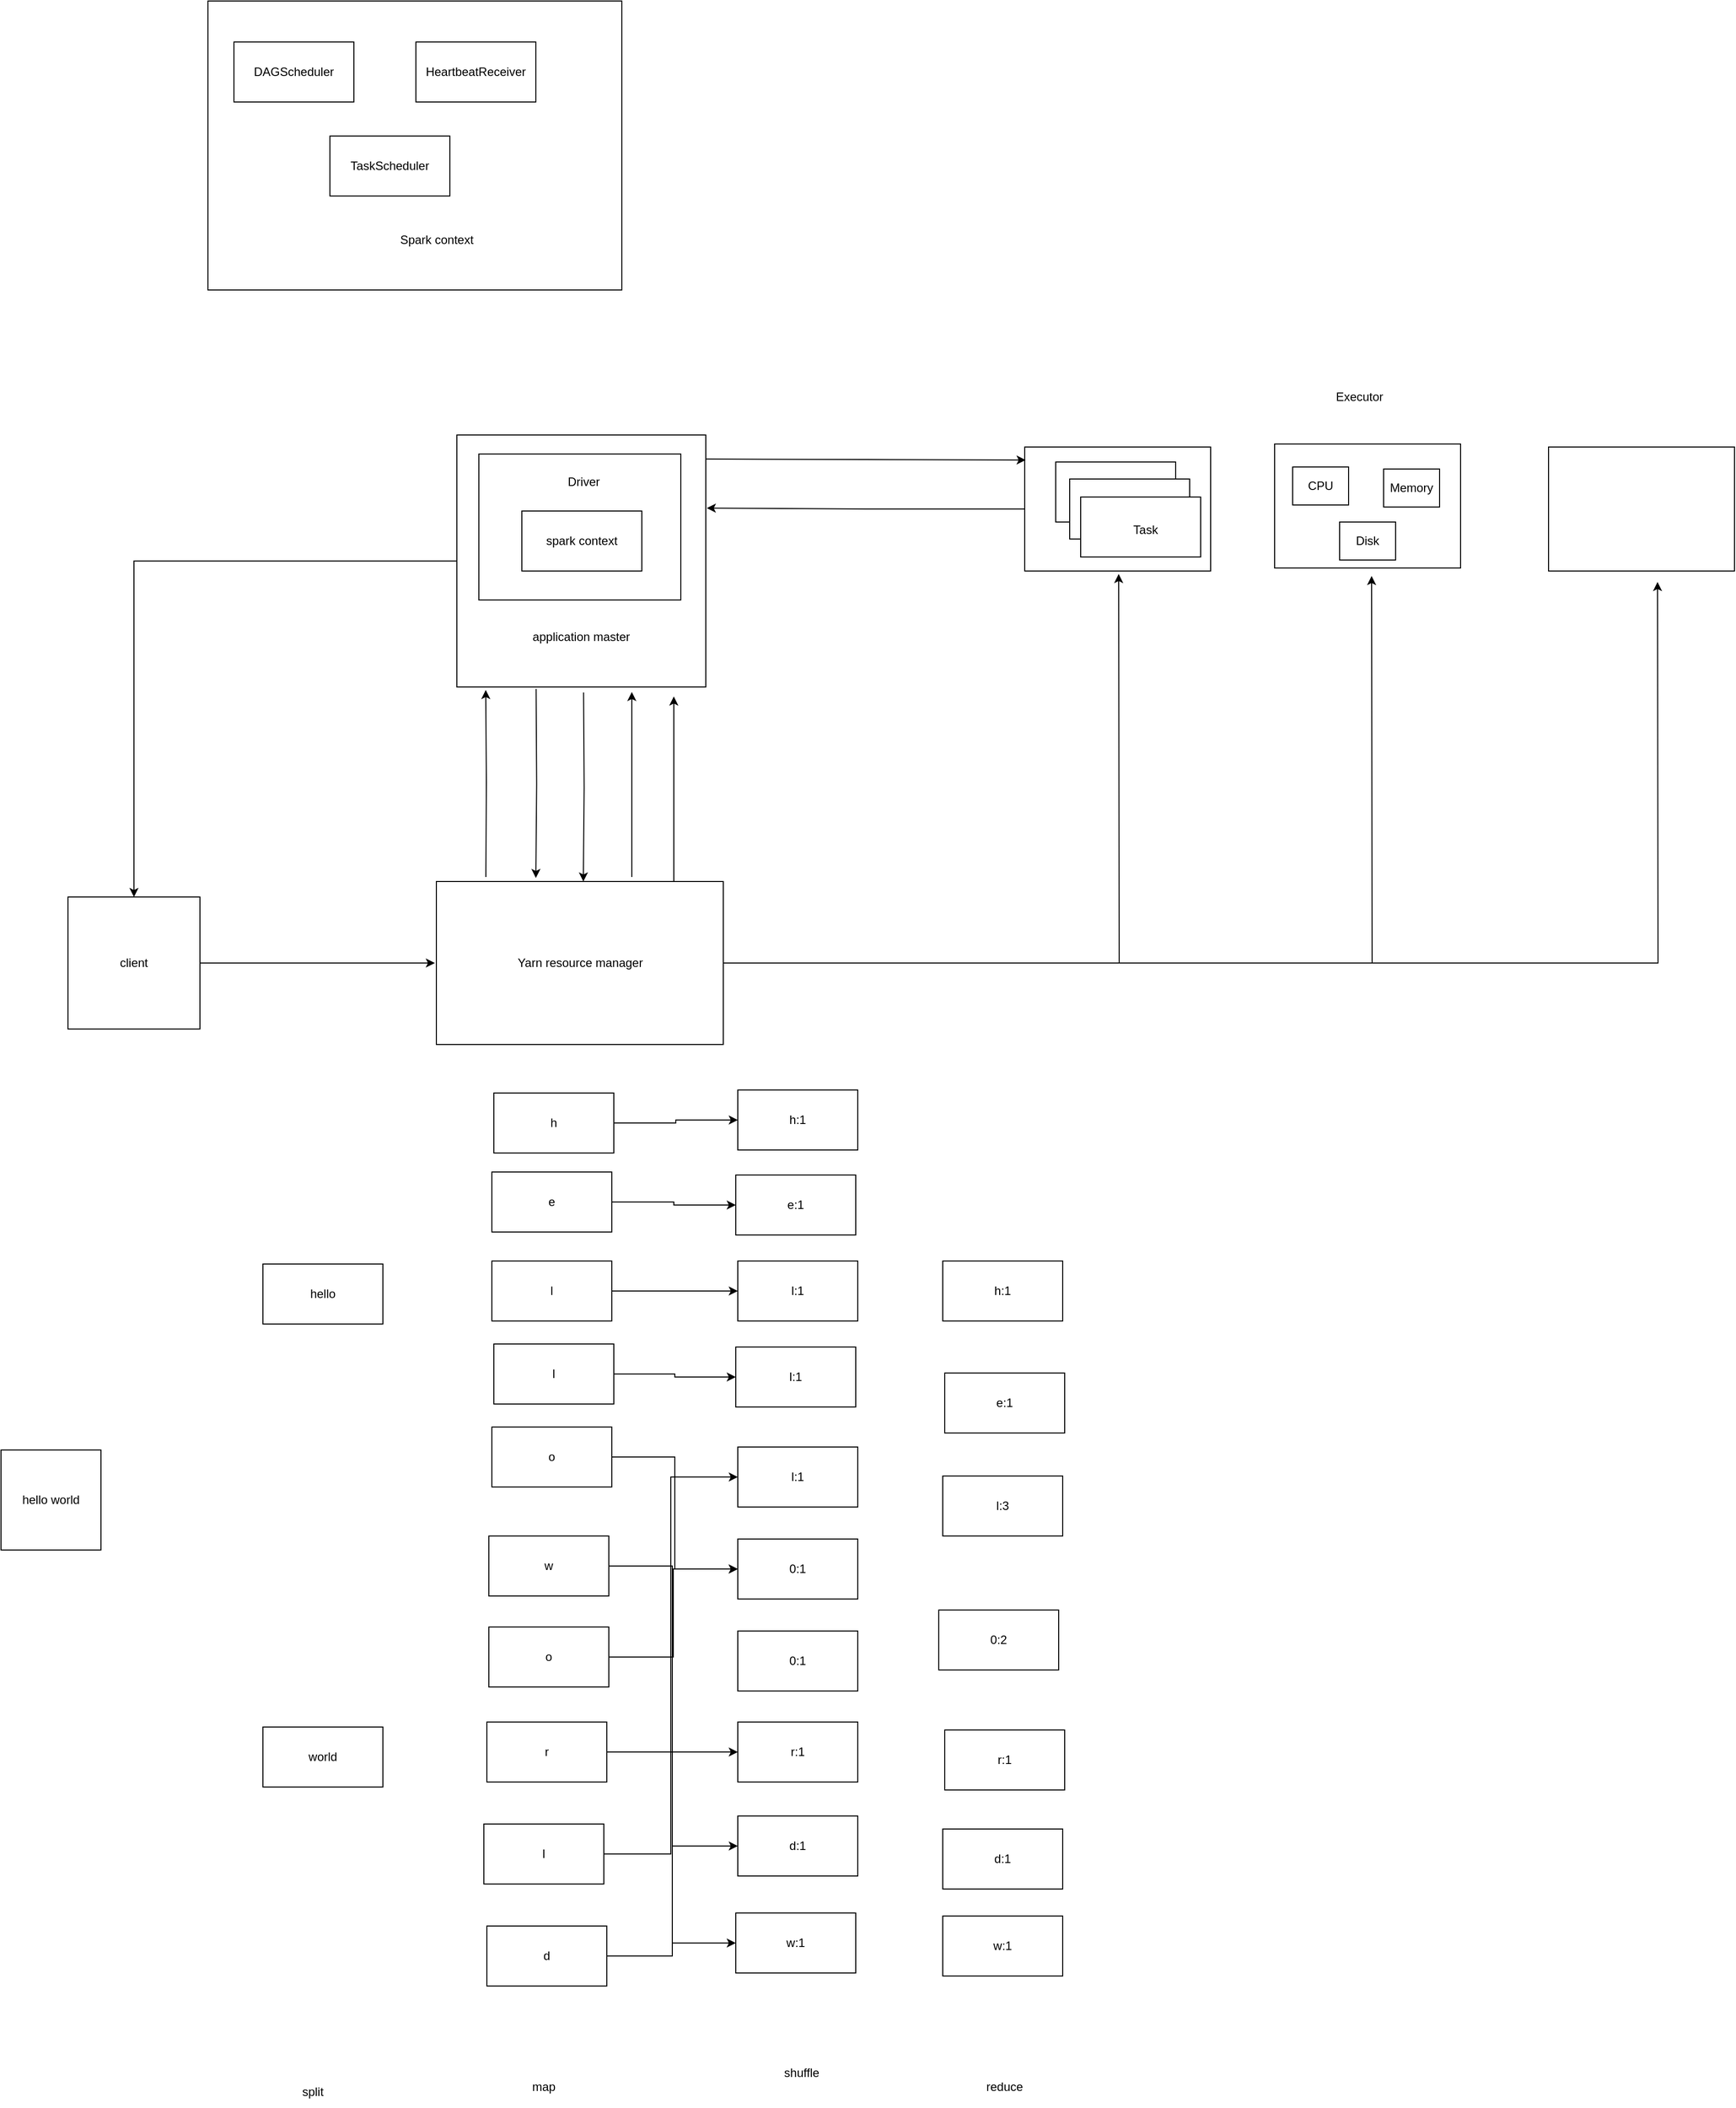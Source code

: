 <mxfile border="50" scale="3" compressed="false" locked="false" version="26.1.0">
  <diagram name="Blank" id="YmL12bMKpDGza6XwsDPr">
    <mxGraphModel dx="3114" dy="1506" grid="0" gridSize="10" guides="1" tooltips="1" connect="1" arrows="1" fold="1" page="0" pageScale="1" pageWidth="827" pageHeight="1169" background="none" math="1" shadow="0">
      <root>
        <mxCell id="X5NqExCQtvZxIxQ7pmgY-0" />
        <mxCell id="1" parent="X5NqExCQtvZxIxQ7pmgY-0" />
        <mxCell id="OIwE_63wMMSFKBlg6qpk-122" value="" style="rounded=0;whiteSpace=wrap;html=1;" vertex="1" parent="1">
          <mxGeometry x="-248" y="-385" width="414" height="289" as="geometry" />
        </mxCell>
        <mxCell id="OIwE_63wMMSFKBlg6qpk-95" style="edgeStyle=orthogonalEdgeStyle;rounded=0;orthogonalLoop=1;jettySize=auto;html=1;exitX=0.25;exitY=1;exitDx=0;exitDy=0;" edge="1" parent="1">
          <mxGeometry relative="1" as="geometry">
            <mxPoint x="80" y="492" as="targetPoint" />
            <mxPoint x="80.25" y="303" as="sourcePoint" />
          </mxGeometry>
        </mxCell>
        <mxCell id="OIwE_63wMMSFKBlg6qpk-117" style="edgeStyle=orthogonalEdgeStyle;rounded=0;orthogonalLoop=1;jettySize=auto;html=1;entryX=0.5;entryY=0;entryDx=0;entryDy=0;" edge="1" parent="1" source="OIwE_63wMMSFKBlg6qpk-1" target="OIwE_63wMMSFKBlg6qpk-10">
          <mxGeometry relative="1" as="geometry" />
        </mxCell>
        <mxCell id="OIwE_63wMMSFKBlg6qpk-1" value="" style="rounded=0;whiteSpace=wrap;html=1;" vertex="1" parent="1">
          <mxGeometry x="1" y="49" width="249" height="252" as="geometry" />
        </mxCell>
        <mxCell id="OIwE_63wMMSFKBlg6qpk-119" style="edgeStyle=orthogonalEdgeStyle;rounded=0;orthogonalLoop=1;jettySize=auto;html=1;" edge="1" parent="1" source="OIwE_63wMMSFKBlg6qpk-2">
          <mxGeometry relative="1" as="geometry">
            <mxPoint x="663" y="188" as="targetPoint" />
          </mxGeometry>
        </mxCell>
        <mxCell id="OIwE_63wMMSFKBlg6qpk-120" style="edgeStyle=orthogonalEdgeStyle;rounded=0;orthogonalLoop=1;jettySize=auto;html=1;exitX=1;exitY=0.5;exitDx=0;exitDy=0;" edge="1" parent="1" source="OIwE_63wMMSFKBlg6qpk-2">
          <mxGeometry relative="1" as="geometry">
            <mxPoint x="916" y="190" as="targetPoint" />
          </mxGeometry>
        </mxCell>
        <mxCell id="OIwE_63wMMSFKBlg6qpk-121" style="edgeStyle=orthogonalEdgeStyle;rounded=0;orthogonalLoop=1;jettySize=auto;html=1;" edge="1" parent="1" source="OIwE_63wMMSFKBlg6qpk-2">
          <mxGeometry relative="1" as="geometry">
            <mxPoint x="1202" y="196" as="targetPoint" />
          </mxGeometry>
        </mxCell>
        <mxCell id="OIwE_63wMMSFKBlg6qpk-2" value="Yarn resource manager" style="rounded=0;whiteSpace=wrap;html=1;" vertex="1" parent="1">
          <mxGeometry x="-19.5" y="495.5" width="287" height="163" as="geometry" />
        </mxCell>
        <mxCell id="OIwE_63wMMSFKBlg6qpk-11" style="edgeStyle=orthogonalEdgeStyle;rounded=0;orthogonalLoop=1;jettySize=auto;html=1;exitX=1;exitY=0.5;exitDx=0;exitDy=0;" edge="1" parent="1" source="OIwE_63wMMSFKBlg6qpk-10">
          <mxGeometry relative="1" as="geometry">
            <mxPoint x="-21" y="577" as="targetPoint" />
          </mxGeometry>
        </mxCell>
        <mxCell id="OIwE_63wMMSFKBlg6qpk-10" value="client" style="whiteSpace=wrap;html=1;aspect=fixed;" vertex="1" parent="1">
          <mxGeometry x="-388" y="511" width="132" height="132" as="geometry" />
        </mxCell>
        <mxCell id="OIwE_63wMMSFKBlg6qpk-24" value="application master" style="text;strokeColor=none;align=center;fillColor=none;html=1;verticalAlign=middle;whiteSpace=wrap;rounded=0;" vertex="1" parent="1">
          <mxGeometry x="68" y="230" width="115" height="41" as="geometry" />
        </mxCell>
        <mxCell id="OIwE_63wMMSFKBlg6qpk-25" value="hello" style="rounded=0;whiteSpace=wrap;html=1;" vertex="1" parent="1">
          <mxGeometry x="-193" y="878" width="120" height="60" as="geometry" />
        </mxCell>
        <mxCell id="OIwE_63wMMSFKBlg6qpk-26" value="world" style="rounded=0;whiteSpace=wrap;html=1;" vertex="1" parent="1">
          <mxGeometry x="-193" y="1341" width="120" height="60" as="geometry" />
        </mxCell>
        <mxCell id="OIwE_63wMMSFKBlg6qpk-69" style="edgeStyle=orthogonalEdgeStyle;rounded=0;orthogonalLoop=1;jettySize=auto;html=1;entryX=0;entryY=0.5;entryDx=0;entryDy=0;" edge="1" parent="1" source="OIwE_63wMMSFKBlg6qpk-27" target="OIwE_63wMMSFKBlg6qpk-53">
          <mxGeometry relative="1" as="geometry" />
        </mxCell>
        <mxCell id="OIwE_63wMMSFKBlg6qpk-27" value="h" style="rounded=0;whiteSpace=wrap;html=1;" vertex="1" parent="1">
          <mxGeometry x="38" y="707" width="120" height="60" as="geometry" />
        </mxCell>
        <mxCell id="OIwE_63wMMSFKBlg6qpk-70" style="edgeStyle=orthogonalEdgeStyle;rounded=0;orthogonalLoop=1;jettySize=auto;html=1;entryX=0;entryY=0.5;entryDx=0;entryDy=0;" edge="1" parent="1" source="OIwE_63wMMSFKBlg6qpk-28" target="OIwE_63wMMSFKBlg6qpk-54">
          <mxGeometry relative="1" as="geometry" />
        </mxCell>
        <mxCell id="OIwE_63wMMSFKBlg6qpk-28" value="e" style="rounded=0;whiteSpace=wrap;html=1;" vertex="1" parent="1">
          <mxGeometry x="36" y="786" width="120" height="60" as="geometry" />
        </mxCell>
        <mxCell id="OIwE_63wMMSFKBlg6qpk-68" style="edgeStyle=orthogonalEdgeStyle;rounded=0;orthogonalLoop=1;jettySize=auto;html=1;exitX=1;exitY=0.5;exitDx=0;exitDy=0;entryX=0;entryY=0.5;entryDx=0;entryDy=0;" edge="1" parent="1" source="OIwE_63wMMSFKBlg6qpk-29" target="OIwE_63wMMSFKBlg6qpk-48">
          <mxGeometry relative="1" as="geometry" />
        </mxCell>
        <mxCell id="OIwE_63wMMSFKBlg6qpk-29" value="l" style="rounded=0;whiteSpace=wrap;html=1;" vertex="1" parent="1">
          <mxGeometry x="36" y="875" width="120" height="60" as="geometry" />
        </mxCell>
        <mxCell id="OIwE_63wMMSFKBlg6qpk-71" style="edgeStyle=orthogonalEdgeStyle;rounded=0;orthogonalLoop=1;jettySize=auto;html=1;exitX=1;exitY=0.5;exitDx=0;exitDy=0;entryX=0;entryY=0.5;entryDx=0;entryDy=0;" edge="1" parent="1" source="OIwE_63wMMSFKBlg6qpk-30" target="OIwE_63wMMSFKBlg6qpk-58">
          <mxGeometry relative="1" as="geometry" />
        </mxCell>
        <mxCell id="OIwE_63wMMSFKBlg6qpk-30" value="o" style="rounded=0;whiteSpace=wrap;html=1;" vertex="1" parent="1">
          <mxGeometry x="36" y="1041" width="120" height="60" as="geometry" />
        </mxCell>
        <mxCell id="OIwE_63wMMSFKBlg6qpk-67" style="edgeStyle=orthogonalEdgeStyle;rounded=0;orthogonalLoop=1;jettySize=auto;html=1;entryX=0;entryY=0.5;entryDx=0;entryDy=0;" edge="1" parent="1" source="OIwE_63wMMSFKBlg6qpk-31" target="OIwE_63wMMSFKBlg6qpk-55">
          <mxGeometry relative="1" as="geometry" />
        </mxCell>
        <mxCell id="OIwE_63wMMSFKBlg6qpk-31" value="l" style="rounded=0;whiteSpace=wrap;html=1;" vertex="1" parent="1">
          <mxGeometry x="38" y="958" width="120" height="60" as="geometry" />
        </mxCell>
        <mxCell id="OIwE_63wMMSFKBlg6qpk-76" style="edgeStyle=orthogonalEdgeStyle;rounded=0;orthogonalLoop=1;jettySize=auto;html=1;entryX=0;entryY=0.5;entryDx=0;entryDy=0;" edge="1" parent="1" source="OIwE_63wMMSFKBlg6qpk-32" target="OIwE_63wMMSFKBlg6qpk-62">
          <mxGeometry relative="1" as="geometry" />
        </mxCell>
        <mxCell id="OIwE_63wMMSFKBlg6qpk-32" value="w" style="rounded=0;whiteSpace=wrap;html=1;" vertex="1" parent="1">
          <mxGeometry x="33" y="1150" width="120" height="60" as="geometry" />
        </mxCell>
        <mxCell id="OIwE_63wMMSFKBlg6qpk-73" style="edgeStyle=orthogonalEdgeStyle;rounded=0;orthogonalLoop=1;jettySize=auto;html=1;entryX=0;entryY=0.5;entryDx=0;entryDy=0;" edge="1" parent="1" source="OIwE_63wMMSFKBlg6qpk-33" target="OIwE_63wMMSFKBlg6qpk-58">
          <mxGeometry relative="1" as="geometry" />
        </mxCell>
        <mxCell id="OIwE_63wMMSFKBlg6qpk-33" value="o" style="rounded=0;whiteSpace=wrap;html=1;" vertex="1" parent="1">
          <mxGeometry x="33" y="1241" width="120" height="60" as="geometry" />
        </mxCell>
        <mxCell id="OIwE_63wMMSFKBlg6qpk-74" style="edgeStyle=orthogonalEdgeStyle;rounded=0;orthogonalLoop=1;jettySize=auto;html=1;" edge="1" parent="1" source="OIwE_63wMMSFKBlg6qpk-34" target="OIwE_63wMMSFKBlg6qpk-60">
          <mxGeometry relative="1" as="geometry" />
        </mxCell>
        <mxCell id="OIwE_63wMMSFKBlg6qpk-34" value="r" style="rounded=0;whiteSpace=wrap;html=1;" vertex="1" parent="1">
          <mxGeometry x="31" y="1336" width="120" height="60" as="geometry" />
        </mxCell>
        <mxCell id="OIwE_63wMMSFKBlg6qpk-66" style="edgeStyle=orthogonalEdgeStyle;rounded=0;orthogonalLoop=1;jettySize=auto;html=1;entryX=0;entryY=0.5;entryDx=0;entryDy=0;" edge="1" parent="1" source="OIwE_63wMMSFKBlg6qpk-35" target="OIwE_63wMMSFKBlg6qpk-56">
          <mxGeometry relative="1" as="geometry" />
        </mxCell>
        <mxCell id="OIwE_63wMMSFKBlg6qpk-35" value="l" style="rounded=0;whiteSpace=wrap;html=1;" vertex="1" parent="1">
          <mxGeometry x="28" y="1438" width="120" height="60" as="geometry" />
        </mxCell>
        <mxCell id="OIwE_63wMMSFKBlg6qpk-75" style="edgeStyle=orthogonalEdgeStyle;rounded=0;orthogonalLoop=1;jettySize=auto;html=1;exitX=1;exitY=0.5;exitDx=0;exitDy=0;entryX=0;entryY=0.5;entryDx=0;entryDy=0;" edge="1" parent="1" source="OIwE_63wMMSFKBlg6qpk-36" target="OIwE_63wMMSFKBlg6qpk-64">
          <mxGeometry relative="1" as="geometry" />
        </mxCell>
        <mxCell id="OIwE_63wMMSFKBlg6qpk-36" value="d" style="rounded=0;whiteSpace=wrap;html=1;" vertex="1" parent="1">
          <mxGeometry x="31" y="1540" width="120" height="60" as="geometry" />
        </mxCell>
        <mxCell id="OIwE_63wMMSFKBlg6qpk-46" value="h:1" style="rounded=0;whiteSpace=wrap;html=1;" vertex="1" parent="1">
          <mxGeometry x="487" y="875" width="120" height="60" as="geometry" />
        </mxCell>
        <mxCell id="OIwE_63wMMSFKBlg6qpk-47" value="e:1" style="rounded=0;whiteSpace=wrap;html=1;" vertex="1" parent="1">
          <mxGeometry x="489" y="987" width="120" height="60" as="geometry" />
        </mxCell>
        <mxCell id="OIwE_63wMMSFKBlg6qpk-48" value="l:1" style="rounded=0;whiteSpace=wrap;html=1;" vertex="1" parent="1">
          <mxGeometry x="282" y="875" width="120" height="60" as="geometry" />
        </mxCell>
        <mxCell id="OIwE_63wMMSFKBlg6qpk-49" value="0:2" style="rounded=0;whiteSpace=wrap;html=1;" vertex="1" parent="1">
          <mxGeometry x="483" y="1224" width="120" height="60" as="geometry" />
        </mxCell>
        <mxCell id="OIwE_63wMMSFKBlg6qpk-50" value="r:1" style="rounded=0;whiteSpace=wrap;html=1;" vertex="1" parent="1">
          <mxGeometry x="489" y="1344" width="120" height="60" as="geometry" />
        </mxCell>
        <mxCell id="OIwE_63wMMSFKBlg6qpk-51" value="map" style="text;strokeColor=none;align=center;fillColor=none;html=1;verticalAlign=middle;whiteSpace=wrap;rounded=0;" vertex="1" parent="1">
          <mxGeometry x="58" y="1686" width="60" height="30" as="geometry" />
        </mxCell>
        <mxCell id="OIwE_63wMMSFKBlg6qpk-52" value="reduce" style="text;strokeColor=none;align=center;fillColor=none;html=1;verticalAlign=middle;whiteSpace=wrap;rounded=0;" vertex="1" parent="1">
          <mxGeometry x="519" y="1686" width="60" height="30" as="geometry" />
        </mxCell>
        <mxCell id="OIwE_63wMMSFKBlg6qpk-53" value="h:1" style="rounded=0;whiteSpace=wrap;html=1;" vertex="1" parent="1">
          <mxGeometry x="282" y="704" width="120" height="60" as="geometry" />
        </mxCell>
        <mxCell id="OIwE_63wMMSFKBlg6qpk-54" value="e:1" style="rounded=0;whiteSpace=wrap;html=1;" vertex="1" parent="1">
          <mxGeometry x="280" y="789" width="120" height="60" as="geometry" />
        </mxCell>
        <mxCell id="OIwE_63wMMSFKBlg6qpk-55" value="l:1" style="rounded=0;whiteSpace=wrap;html=1;" vertex="1" parent="1">
          <mxGeometry x="280" y="961" width="120" height="60" as="geometry" />
        </mxCell>
        <mxCell id="OIwE_63wMMSFKBlg6qpk-56" value="l:1" style="rounded=0;whiteSpace=wrap;html=1;" vertex="1" parent="1">
          <mxGeometry x="282" y="1061" width="120" height="60" as="geometry" />
        </mxCell>
        <mxCell id="OIwE_63wMMSFKBlg6qpk-57" value="l:3" style="rounded=0;whiteSpace=wrap;html=1;" vertex="1" parent="1">
          <mxGeometry x="487" y="1090" width="120" height="60" as="geometry" />
        </mxCell>
        <mxCell id="OIwE_63wMMSFKBlg6qpk-58" value="0:1" style="rounded=0;whiteSpace=wrap;html=1;" vertex="1" parent="1">
          <mxGeometry x="282" y="1153" width="120" height="60" as="geometry" />
        </mxCell>
        <mxCell id="OIwE_63wMMSFKBlg6qpk-59" value="0:1" style="rounded=0;whiteSpace=wrap;html=1;" vertex="1" parent="1">
          <mxGeometry x="282" y="1245" width="120" height="60" as="geometry" />
        </mxCell>
        <mxCell id="OIwE_63wMMSFKBlg6qpk-60" value="r:1" style="rounded=0;whiteSpace=wrap;html=1;" vertex="1" parent="1">
          <mxGeometry x="282" y="1336" width="120" height="60" as="geometry" />
        </mxCell>
        <mxCell id="OIwE_63wMMSFKBlg6qpk-61" value="d:1" style="rounded=0;whiteSpace=wrap;html=1;" vertex="1" parent="1">
          <mxGeometry x="487" y="1443" width="120" height="60" as="geometry" />
        </mxCell>
        <mxCell id="OIwE_63wMMSFKBlg6qpk-62" value="w:1" style="rounded=0;whiteSpace=wrap;html=1;" vertex="1" parent="1">
          <mxGeometry x="280" y="1527" width="120" height="60" as="geometry" />
        </mxCell>
        <mxCell id="OIwE_63wMMSFKBlg6qpk-64" value="d:1" style="rounded=0;whiteSpace=wrap;html=1;" vertex="1" parent="1">
          <mxGeometry x="282" y="1430" width="120" height="60" as="geometry" />
        </mxCell>
        <mxCell id="OIwE_63wMMSFKBlg6qpk-65" value="w:1" style="rounded=0;whiteSpace=wrap;html=1;" vertex="1" parent="1">
          <mxGeometry x="487" y="1530" width="120" height="60" as="geometry" />
        </mxCell>
        <mxCell id="OIwE_63wMMSFKBlg6qpk-77" value="shuffle" style="text;strokeColor=none;align=center;fillColor=none;html=1;verticalAlign=middle;whiteSpace=wrap;rounded=0;" vertex="1" parent="1">
          <mxGeometry x="316" y="1672" width="60" height="30" as="geometry" />
        </mxCell>
        <mxCell id="OIwE_63wMMSFKBlg6qpk-78" value="hello world" style="whiteSpace=wrap;html=1;aspect=fixed;" vertex="1" parent="1">
          <mxGeometry x="-455" y="1064" width="100" height="100" as="geometry" />
        </mxCell>
        <mxCell id="OIwE_63wMMSFKBlg6qpk-79" value="split" style="text;strokeColor=none;align=center;fillColor=none;html=1;verticalAlign=middle;whiteSpace=wrap;rounded=0;" vertex="1" parent="1">
          <mxGeometry x="-173" y="1691" width="60" height="30" as="geometry" />
        </mxCell>
        <mxCell id="OIwE_63wMMSFKBlg6qpk-81" value="" style="rounded=0;whiteSpace=wrap;html=1;" vertex="1" parent="1">
          <mxGeometry x="23" y="68" width="202" height="146" as="geometry" />
        </mxCell>
        <mxCell id="OIwE_63wMMSFKBlg6qpk-82" value="spark context" style="rounded=0;whiteSpace=wrap;html=1;" vertex="1" parent="1">
          <mxGeometry x="66" y="125" width="120" height="60" as="geometry" />
        </mxCell>
        <mxCell id="OIwE_63wMMSFKBlg6qpk-83" value="Driver" style="text;strokeColor=none;align=center;fillColor=none;html=1;verticalAlign=middle;whiteSpace=wrap;rounded=0;" vertex="1" parent="1">
          <mxGeometry x="98" y="81" width="60" height="30" as="geometry" />
        </mxCell>
        <mxCell id="OIwE_63wMMSFKBlg6qpk-89" value="Executor" style="text;strokeColor=none;align=center;fillColor=none;html=1;verticalAlign=middle;whiteSpace=wrap;rounded=0;" vertex="1" parent="1">
          <mxGeometry x="796" y="-21" width="216" height="64" as="geometry" />
        </mxCell>
        <mxCell id="OIwE_63wMMSFKBlg6qpk-90" value="HeartbeatReceiver" style="rounded=0;whiteSpace=wrap;html=1;" vertex="1" parent="1">
          <mxGeometry x="-40" y="-344" width="120" height="60" as="geometry" />
        </mxCell>
        <mxCell id="OIwE_63wMMSFKBlg6qpk-91" value="DAGScheduler" style="rounded=0;whiteSpace=wrap;html=1;" vertex="1" parent="1">
          <mxGeometry x="-222" y="-344" width="120" height="60" as="geometry" />
        </mxCell>
        <mxCell id="OIwE_63wMMSFKBlg6qpk-92" value="TaskScheduler" style="rounded=0;whiteSpace=wrap;html=1;" vertex="1" parent="1">
          <mxGeometry x="-126" y="-250" width="120" height="60" as="geometry" />
        </mxCell>
        <mxCell id="OIwE_63wMMSFKBlg6qpk-94" style="edgeStyle=orthogonalEdgeStyle;rounded=0;orthogonalLoop=1;jettySize=auto;html=1;entryX=0.116;entryY=1.012;entryDx=0;entryDy=0;entryPerimeter=0;" edge="1" parent="1" target="OIwE_63wMMSFKBlg6qpk-1">
          <mxGeometry relative="1" as="geometry">
            <mxPoint x="30" y="491" as="sourcePoint" />
          </mxGeometry>
        </mxCell>
        <mxCell id="OIwE_63wMMSFKBlg6qpk-96" style="edgeStyle=orthogonalEdgeStyle;rounded=0;orthogonalLoop=1;jettySize=auto;html=1;exitX=0.25;exitY=1;exitDx=0;exitDy=0;" edge="1" parent="1">
          <mxGeometry relative="1" as="geometry">
            <mxPoint x="127.5" y="495.5" as="targetPoint" />
            <mxPoint x="127.75" y="306.5" as="sourcePoint" />
          </mxGeometry>
        </mxCell>
        <mxCell id="OIwE_63wMMSFKBlg6qpk-97" style="edgeStyle=orthogonalEdgeStyle;rounded=0;orthogonalLoop=1;jettySize=auto;html=1;entryX=0.116;entryY=1.012;entryDx=0;entryDy=0;entryPerimeter=0;" edge="1" parent="1">
          <mxGeometry relative="1" as="geometry">
            <mxPoint x="176" y="491" as="sourcePoint" />
            <mxPoint x="176" y="306" as="targetPoint" />
          </mxGeometry>
        </mxCell>
        <mxCell id="OIwE_63wMMSFKBlg6qpk-101" value="" style="rounded=0;whiteSpace=wrap;html=1;" vertex="1" parent="1">
          <mxGeometry x="569" y="61" width="186" height="124" as="geometry" />
        </mxCell>
        <mxCell id="OIwE_63wMMSFKBlg6qpk-102" value="" style="rounded=0;whiteSpace=wrap;html=1;" vertex="1" parent="1">
          <mxGeometry x="819" y="58" width="186" height="124" as="geometry" />
        </mxCell>
        <mxCell id="OIwE_63wMMSFKBlg6qpk-103" value="" style="rounded=0;whiteSpace=wrap;html=1;" vertex="1" parent="1">
          <mxGeometry x="1093" y="61" width="186" height="124" as="geometry" />
        </mxCell>
        <mxCell id="OIwE_63wMMSFKBlg6qpk-108" style="edgeStyle=orthogonalEdgeStyle;rounded=0;orthogonalLoop=1;jettySize=auto;html=1;entryX=0.005;entryY=0.105;entryDx=0;entryDy=0;entryPerimeter=0;" edge="1" parent="1" target="OIwE_63wMMSFKBlg6qpk-101">
          <mxGeometry relative="1" as="geometry">
            <mxPoint x="250" y="73.04" as="sourcePoint" />
            <mxPoint x="556" y="119" as="targetPoint" />
          </mxGeometry>
        </mxCell>
        <mxCell id="OIwE_63wMMSFKBlg6qpk-109" value="" style="rounded=0;whiteSpace=wrap;html=1;" vertex="1" parent="1">
          <mxGeometry x="600" y="76" width="120" height="60" as="geometry" />
        </mxCell>
        <mxCell id="OIwE_63wMMSFKBlg6qpk-110" value="" style="rounded=0;whiteSpace=wrap;html=1;" vertex="1" parent="1">
          <mxGeometry x="614" y="93" width="120" height="60" as="geometry" />
        </mxCell>
        <mxCell id="OIwE_63wMMSFKBlg6qpk-111" value="" style="rounded=0;whiteSpace=wrap;html=1;" vertex="1" parent="1">
          <mxGeometry x="625" y="111" width="120" height="60" as="geometry" />
        </mxCell>
        <mxCell id="OIwE_63wMMSFKBlg6qpk-112" value="Task" style="text;strokeColor=none;align=center;fillColor=none;html=1;verticalAlign=middle;whiteSpace=wrap;rounded=0;" vertex="1" parent="1">
          <mxGeometry x="660" y="129" width="60" height="30" as="geometry" />
        </mxCell>
        <mxCell id="OIwE_63wMMSFKBlg6qpk-113" value="CPU" style="rounded=0;whiteSpace=wrap;html=1;" vertex="1" parent="1">
          <mxGeometry x="837" y="81" width="56" height="38" as="geometry" />
        </mxCell>
        <mxCell id="OIwE_63wMMSFKBlg6qpk-114" value="Memory" style="rounded=0;whiteSpace=wrap;html=1;" vertex="1" parent="1">
          <mxGeometry x="928" y="83" width="56" height="38" as="geometry" />
        </mxCell>
        <mxCell id="OIwE_63wMMSFKBlg6qpk-115" value="Disk" style="rounded=0;whiteSpace=wrap;html=1;" vertex="1" parent="1">
          <mxGeometry x="884" y="136" width="56" height="38" as="geometry" />
        </mxCell>
        <mxCell id="OIwE_63wMMSFKBlg6qpk-116" style="edgeStyle=orthogonalEdgeStyle;rounded=0;orthogonalLoop=1;jettySize=auto;html=1;entryX=1.004;entryY=0.29;entryDx=0;entryDy=0;entryPerimeter=0;" edge="1" parent="1" source="OIwE_63wMMSFKBlg6qpk-101" target="OIwE_63wMMSFKBlg6qpk-1">
          <mxGeometry relative="1" as="geometry" />
        </mxCell>
        <mxCell id="OIwE_63wMMSFKBlg6qpk-118" style="edgeStyle=orthogonalEdgeStyle;rounded=0;orthogonalLoop=1;jettySize=auto;html=1;entryX=0.116;entryY=1.012;entryDx=0;entryDy=0;entryPerimeter=0;" edge="1" parent="1">
          <mxGeometry relative="1" as="geometry">
            <mxPoint x="218" y="495.5" as="sourcePoint" />
            <mxPoint x="218" y="310.5" as="targetPoint" />
          </mxGeometry>
        </mxCell>
        <mxCell id="OIwE_63wMMSFKBlg6qpk-123" value="Spark context" style="text;strokeColor=none;align=center;fillColor=none;html=1;verticalAlign=middle;whiteSpace=wrap;rounded=0;" vertex="1" parent="1">
          <mxGeometry x="-89" y="-164" width="140" height="35" as="geometry" />
        </mxCell>
      </root>
    </mxGraphModel>
  </diagram>
</mxfile>
